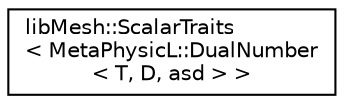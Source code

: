digraph "类继承关系图"
{
 // INTERACTIVE_SVG=YES
  edge [fontname="Helvetica",fontsize="10",labelfontname="Helvetica",labelfontsize="10"];
  node [fontname="Helvetica",fontsize="10",shape=record];
  rankdir="LR";
  Node1 [label="libMesh::ScalarTraits\l\< MetaPhysicL::DualNumber\l\< T, D, asd \> \>",height=0.2,width=0.4,color="black", fillcolor="white", style="filled",URL="$structlibMesh_1_1ScalarTraits_3_01MetaPhysicL_1_1DualNumber_3_01T_00_01D_00_01asd_01_4_01_4.html"];
}
